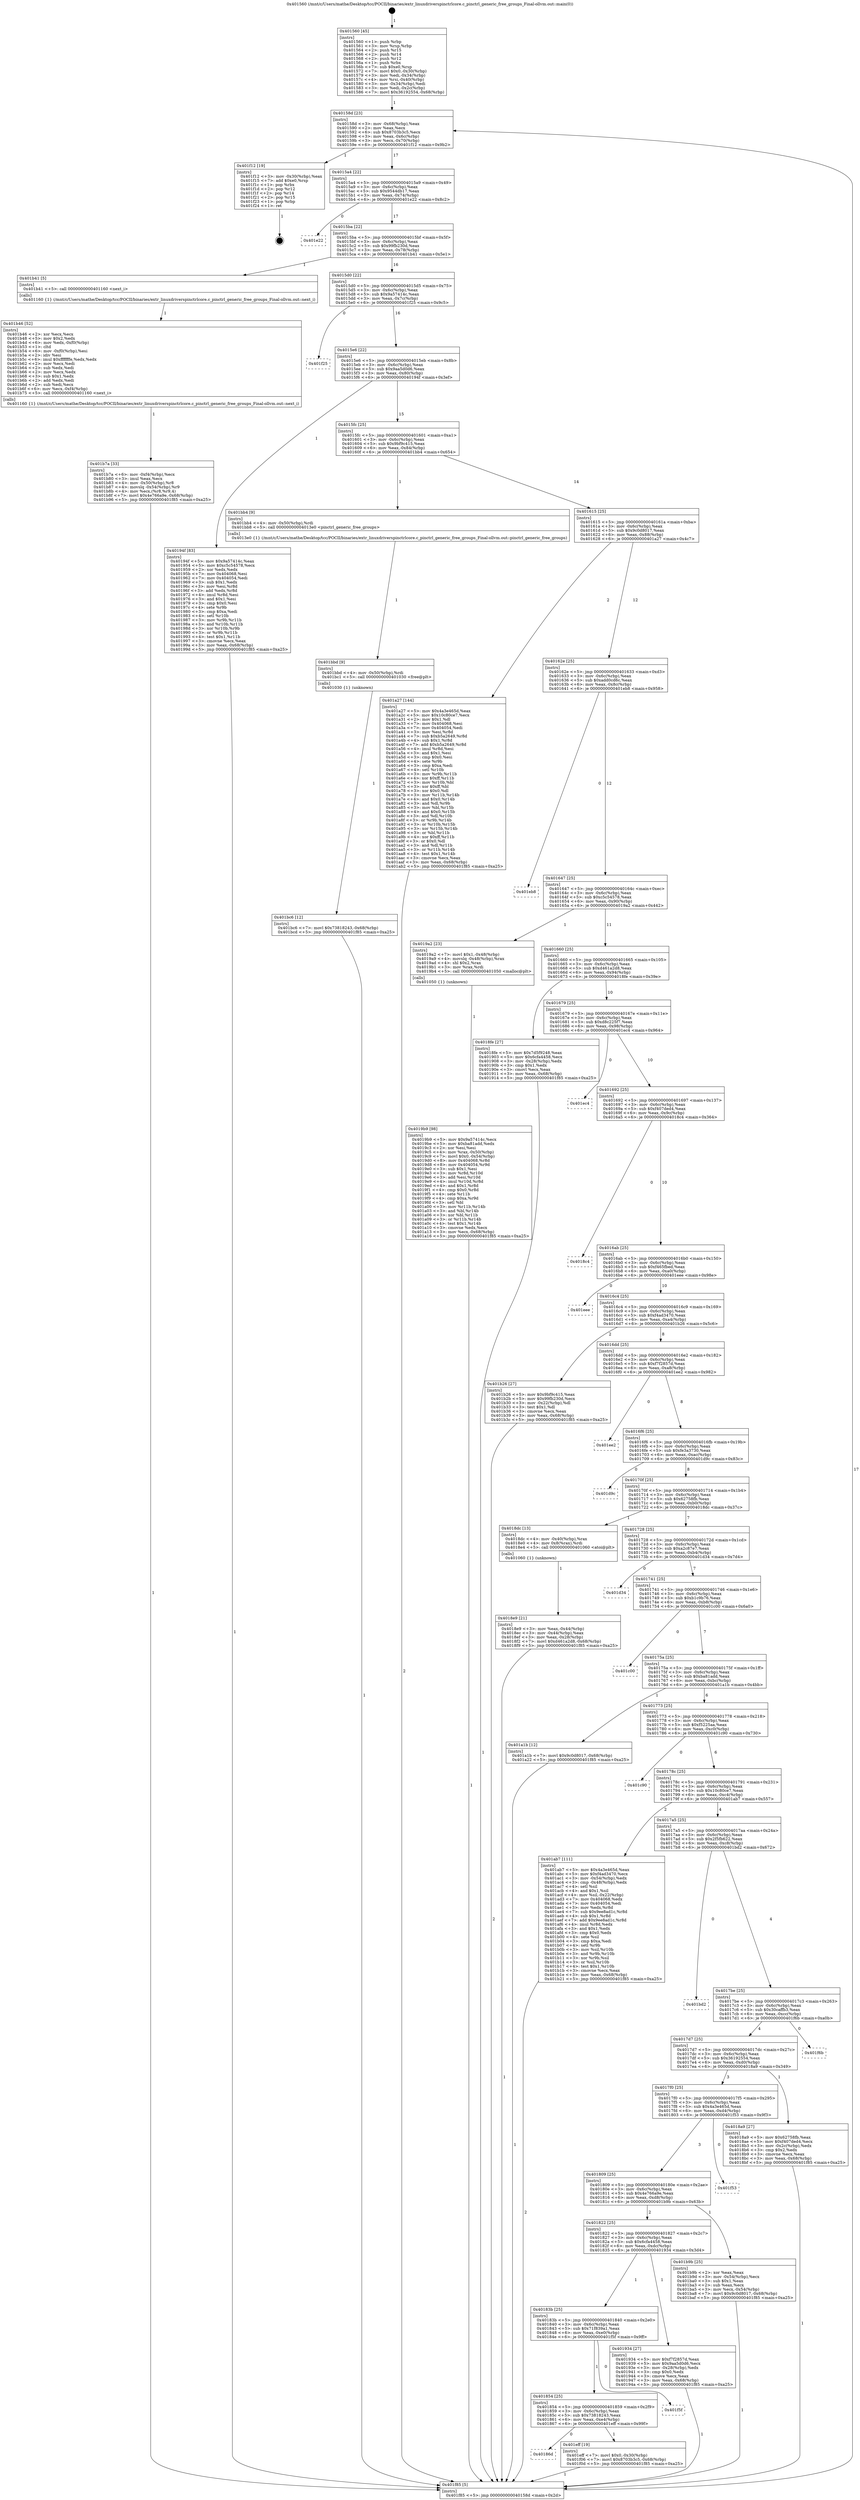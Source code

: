 digraph "0x401560" {
  label = "0x401560 (/mnt/c/Users/mathe/Desktop/tcc/POCII/binaries/extr_linuxdriverspinctrlcore.c_pinctrl_generic_free_groups_Final-ollvm.out::main(0))"
  labelloc = "t"
  node[shape=record]

  Entry [label="",width=0.3,height=0.3,shape=circle,fillcolor=black,style=filled]
  "0x40158d" [label="{
     0x40158d [23]\l
     | [instrs]\l
     &nbsp;&nbsp;0x40158d \<+3\>: mov -0x68(%rbp),%eax\l
     &nbsp;&nbsp;0x401590 \<+2\>: mov %eax,%ecx\l
     &nbsp;&nbsp;0x401592 \<+6\>: sub $0x8703b3c5,%ecx\l
     &nbsp;&nbsp;0x401598 \<+3\>: mov %eax,-0x6c(%rbp)\l
     &nbsp;&nbsp;0x40159b \<+3\>: mov %ecx,-0x70(%rbp)\l
     &nbsp;&nbsp;0x40159e \<+6\>: je 0000000000401f12 \<main+0x9b2\>\l
  }"]
  "0x401f12" [label="{
     0x401f12 [19]\l
     | [instrs]\l
     &nbsp;&nbsp;0x401f12 \<+3\>: mov -0x30(%rbp),%eax\l
     &nbsp;&nbsp;0x401f15 \<+7\>: add $0xe0,%rsp\l
     &nbsp;&nbsp;0x401f1c \<+1\>: pop %rbx\l
     &nbsp;&nbsp;0x401f1d \<+2\>: pop %r12\l
     &nbsp;&nbsp;0x401f1f \<+2\>: pop %r14\l
     &nbsp;&nbsp;0x401f21 \<+2\>: pop %r15\l
     &nbsp;&nbsp;0x401f23 \<+1\>: pop %rbp\l
     &nbsp;&nbsp;0x401f24 \<+1\>: ret\l
  }"]
  "0x4015a4" [label="{
     0x4015a4 [22]\l
     | [instrs]\l
     &nbsp;&nbsp;0x4015a4 \<+5\>: jmp 00000000004015a9 \<main+0x49\>\l
     &nbsp;&nbsp;0x4015a9 \<+3\>: mov -0x6c(%rbp),%eax\l
     &nbsp;&nbsp;0x4015ac \<+5\>: sub $0x9544db17,%eax\l
     &nbsp;&nbsp;0x4015b1 \<+3\>: mov %eax,-0x74(%rbp)\l
     &nbsp;&nbsp;0x4015b4 \<+6\>: je 0000000000401e22 \<main+0x8c2\>\l
  }"]
  Exit [label="",width=0.3,height=0.3,shape=circle,fillcolor=black,style=filled,peripheries=2]
  "0x401e22" [label="{
     0x401e22\l
  }", style=dashed]
  "0x4015ba" [label="{
     0x4015ba [22]\l
     | [instrs]\l
     &nbsp;&nbsp;0x4015ba \<+5\>: jmp 00000000004015bf \<main+0x5f\>\l
     &nbsp;&nbsp;0x4015bf \<+3\>: mov -0x6c(%rbp),%eax\l
     &nbsp;&nbsp;0x4015c2 \<+5\>: sub $0x99fb230d,%eax\l
     &nbsp;&nbsp;0x4015c7 \<+3\>: mov %eax,-0x78(%rbp)\l
     &nbsp;&nbsp;0x4015ca \<+6\>: je 0000000000401b41 \<main+0x5e1\>\l
  }"]
  "0x40186d" [label="{
     0x40186d\l
  }", style=dashed]
  "0x401b41" [label="{
     0x401b41 [5]\l
     | [instrs]\l
     &nbsp;&nbsp;0x401b41 \<+5\>: call 0000000000401160 \<next_i\>\l
     | [calls]\l
     &nbsp;&nbsp;0x401160 \{1\} (/mnt/c/Users/mathe/Desktop/tcc/POCII/binaries/extr_linuxdriverspinctrlcore.c_pinctrl_generic_free_groups_Final-ollvm.out::next_i)\l
  }"]
  "0x4015d0" [label="{
     0x4015d0 [22]\l
     | [instrs]\l
     &nbsp;&nbsp;0x4015d0 \<+5\>: jmp 00000000004015d5 \<main+0x75\>\l
     &nbsp;&nbsp;0x4015d5 \<+3\>: mov -0x6c(%rbp),%eax\l
     &nbsp;&nbsp;0x4015d8 \<+5\>: sub $0x9a57414c,%eax\l
     &nbsp;&nbsp;0x4015dd \<+3\>: mov %eax,-0x7c(%rbp)\l
     &nbsp;&nbsp;0x4015e0 \<+6\>: je 0000000000401f25 \<main+0x9c5\>\l
  }"]
  "0x401eff" [label="{
     0x401eff [19]\l
     | [instrs]\l
     &nbsp;&nbsp;0x401eff \<+7\>: movl $0x0,-0x30(%rbp)\l
     &nbsp;&nbsp;0x401f06 \<+7\>: movl $0x8703b3c5,-0x68(%rbp)\l
     &nbsp;&nbsp;0x401f0d \<+5\>: jmp 0000000000401f85 \<main+0xa25\>\l
  }"]
  "0x401f25" [label="{
     0x401f25\l
  }", style=dashed]
  "0x4015e6" [label="{
     0x4015e6 [22]\l
     | [instrs]\l
     &nbsp;&nbsp;0x4015e6 \<+5\>: jmp 00000000004015eb \<main+0x8b\>\l
     &nbsp;&nbsp;0x4015eb \<+3\>: mov -0x6c(%rbp),%eax\l
     &nbsp;&nbsp;0x4015ee \<+5\>: sub $0x9aa5d0d6,%eax\l
     &nbsp;&nbsp;0x4015f3 \<+3\>: mov %eax,-0x80(%rbp)\l
     &nbsp;&nbsp;0x4015f6 \<+6\>: je 000000000040194f \<main+0x3ef\>\l
  }"]
  "0x401854" [label="{
     0x401854 [25]\l
     | [instrs]\l
     &nbsp;&nbsp;0x401854 \<+5\>: jmp 0000000000401859 \<main+0x2f9\>\l
     &nbsp;&nbsp;0x401859 \<+3\>: mov -0x6c(%rbp),%eax\l
     &nbsp;&nbsp;0x40185c \<+5\>: sub $0x73818243,%eax\l
     &nbsp;&nbsp;0x401861 \<+6\>: mov %eax,-0xe4(%rbp)\l
     &nbsp;&nbsp;0x401867 \<+6\>: je 0000000000401eff \<main+0x99f\>\l
  }"]
  "0x40194f" [label="{
     0x40194f [83]\l
     | [instrs]\l
     &nbsp;&nbsp;0x40194f \<+5\>: mov $0x9a57414c,%eax\l
     &nbsp;&nbsp;0x401954 \<+5\>: mov $0xc5c54578,%ecx\l
     &nbsp;&nbsp;0x401959 \<+2\>: xor %edx,%edx\l
     &nbsp;&nbsp;0x40195b \<+7\>: mov 0x404068,%esi\l
     &nbsp;&nbsp;0x401962 \<+7\>: mov 0x404054,%edi\l
     &nbsp;&nbsp;0x401969 \<+3\>: sub $0x1,%edx\l
     &nbsp;&nbsp;0x40196c \<+3\>: mov %esi,%r8d\l
     &nbsp;&nbsp;0x40196f \<+3\>: add %edx,%r8d\l
     &nbsp;&nbsp;0x401972 \<+4\>: imul %r8d,%esi\l
     &nbsp;&nbsp;0x401976 \<+3\>: and $0x1,%esi\l
     &nbsp;&nbsp;0x401979 \<+3\>: cmp $0x0,%esi\l
     &nbsp;&nbsp;0x40197c \<+4\>: sete %r9b\l
     &nbsp;&nbsp;0x401980 \<+3\>: cmp $0xa,%edi\l
     &nbsp;&nbsp;0x401983 \<+4\>: setl %r10b\l
     &nbsp;&nbsp;0x401987 \<+3\>: mov %r9b,%r11b\l
     &nbsp;&nbsp;0x40198a \<+3\>: and %r10b,%r11b\l
     &nbsp;&nbsp;0x40198d \<+3\>: xor %r10b,%r9b\l
     &nbsp;&nbsp;0x401990 \<+3\>: or %r9b,%r11b\l
     &nbsp;&nbsp;0x401993 \<+4\>: test $0x1,%r11b\l
     &nbsp;&nbsp;0x401997 \<+3\>: cmovne %ecx,%eax\l
     &nbsp;&nbsp;0x40199a \<+3\>: mov %eax,-0x68(%rbp)\l
     &nbsp;&nbsp;0x40199d \<+5\>: jmp 0000000000401f85 \<main+0xa25\>\l
  }"]
  "0x4015fc" [label="{
     0x4015fc [25]\l
     | [instrs]\l
     &nbsp;&nbsp;0x4015fc \<+5\>: jmp 0000000000401601 \<main+0xa1\>\l
     &nbsp;&nbsp;0x401601 \<+3\>: mov -0x6c(%rbp),%eax\l
     &nbsp;&nbsp;0x401604 \<+5\>: sub $0x9bf9c415,%eax\l
     &nbsp;&nbsp;0x401609 \<+6\>: mov %eax,-0x84(%rbp)\l
     &nbsp;&nbsp;0x40160f \<+6\>: je 0000000000401bb4 \<main+0x654\>\l
  }"]
  "0x401f5f" [label="{
     0x401f5f\l
  }", style=dashed]
  "0x401bb4" [label="{
     0x401bb4 [9]\l
     | [instrs]\l
     &nbsp;&nbsp;0x401bb4 \<+4\>: mov -0x50(%rbp),%rdi\l
     &nbsp;&nbsp;0x401bb8 \<+5\>: call 00000000004013e0 \<pinctrl_generic_free_groups\>\l
     | [calls]\l
     &nbsp;&nbsp;0x4013e0 \{1\} (/mnt/c/Users/mathe/Desktop/tcc/POCII/binaries/extr_linuxdriverspinctrlcore.c_pinctrl_generic_free_groups_Final-ollvm.out::pinctrl_generic_free_groups)\l
  }"]
  "0x401615" [label="{
     0x401615 [25]\l
     | [instrs]\l
     &nbsp;&nbsp;0x401615 \<+5\>: jmp 000000000040161a \<main+0xba\>\l
     &nbsp;&nbsp;0x40161a \<+3\>: mov -0x6c(%rbp),%eax\l
     &nbsp;&nbsp;0x40161d \<+5\>: sub $0x9c0d8017,%eax\l
     &nbsp;&nbsp;0x401622 \<+6\>: mov %eax,-0x88(%rbp)\l
     &nbsp;&nbsp;0x401628 \<+6\>: je 0000000000401a27 \<main+0x4c7\>\l
  }"]
  "0x401bc6" [label="{
     0x401bc6 [12]\l
     | [instrs]\l
     &nbsp;&nbsp;0x401bc6 \<+7\>: movl $0x73818243,-0x68(%rbp)\l
     &nbsp;&nbsp;0x401bcd \<+5\>: jmp 0000000000401f85 \<main+0xa25\>\l
  }"]
  "0x401a27" [label="{
     0x401a27 [144]\l
     | [instrs]\l
     &nbsp;&nbsp;0x401a27 \<+5\>: mov $0x4a3e465d,%eax\l
     &nbsp;&nbsp;0x401a2c \<+5\>: mov $0x10c80ce7,%ecx\l
     &nbsp;&nbsp;0x401a31 \<+2\>: mov $0x1,%dl\l
     &nbsp;&nbsp;0x401a33 \<+7\>: mov 0x404068,%esi\l
     &nbsp;&nbsp;0x401a3a \<+7\>: mov 0x404054,%edi\l
     &nbsp;&nbsp;0x401a41 \<+3\>: mov %esi,%r8d\l
     &nbsp;&nbsp;0x401a44 \<+7\>: sub $0xb5a2649,%r8d\l
     &nbsp;&nbsp;0x401a4b \<+4\>: sub $0x1,%r8d\l
     &nbsp;&nbsp;0x401a4f \<+7\>: add $0xb5a2649,%r8d\l
     &nbsp;&nbsp;0x401a56 \<+4\>: imul %r8d,%esi\l
     &nbsp;&nbsp;0x401a5a \<+3\>: and $0x1,%esi\l
     &nbsp;&nbsp;0x401a5d \<+3\>: cmp $0x0,%esi\l
     &nbsp;&nbsp;0x401a60 \<+4\>: sete %r9b\l
     &nbsp;&nbsp;0x401a64 \<+3\>: cmp $0xa,%edi\l
     &nbsp;&nbsp;0x401a67 \<+4\>: setl %r10b\l
     &nbsp;&nbsp;0x401a6b \<+3\>: mov %r9b,%r11b\l
     &nbsp;&nbsp;0x401a6e \<+4\>: xor $0xff,%r11b\l
     &nbsp;&nbsp;0x401a72 \<+3\>: mov %r10b,%bl\l
     &nbsp;&nbsp;0x401a75 \<+3\>: xor $0xff,%bl\l
     &nbsp;&nbsp;0x401a78 \<+3\>: xor $0x0,%dl\l
     &nbsp;&nbsp;0x401a7b \<+3\>: mov %r11b,%r14b\l
     &nbsp;&nbsp;0x401a7e \<+4\>: and $0x0,%r14b\l
     &nbsp;&nbsp;0x401a82 \<+3\>: and %dl,%r9b\l
     &nbsp;&nbsp;0x401a85 \<+3\>: mov %bl,%r15b\l
     &nbsp;&nbsp;0x401a88 \<+4\>: and $0x0,%r15b\l
     &nbsp;&nbsp;0x401a8c \<+3\>: and %dl,%r10b\l
     &nbsp;&nbsp;0x401a8f \<+3\>: or %r9b,%r14b\l
     &nbsp;&nbsp;0x401a92 \<+3\>: or %r10b,%r15b\l
     &nbsp;&nbsp;0x401a95 \<+3\>: xor %r15b,%r14b\l
     &nbsp;&nbsp;0x401a98 \<+3\>: or %bl,%r11b\l
     &nbsp;&nbsp;0x401a9b \<+4\>: xor $0xff,%r11b\l
     &nbsp;&nbsp;0x401a9f \<+3\>: or $0x0,%dl\l
     &nbsp;&nbsp;0x401aa2 \<+3\>: and %dl,%r11b\l
     &nbsp;&nbsp;0x401aa5 \<+3\>: or %r11b,%r14b\l
     &nbsp;&nbsp;0x401aa8 \<+4\>: test $0x1,%r14b\l
     &nbsp;&nbsp;0x401aac \<+3\>: cmovne %ecx,%eax\l
     &nbsp;&nbsp;0x401aaf \<+3\>: mov %eax,-0x68(%rbp)\l
     &nbsp;&nbsp;0x401ab2 \<+5\>: jmp 0000000000401f85 \<main+0xa25\>\l
  }"]
  "0x40162e" [label="{
     0x40162e [25]\l
     | [instrs]\l
     &nbsp;&nbsp;0x40162e \<+5\>: jmp 0000000000401633 \<main+0xd3\>\l
     &nbsp;&nbsp;0x401633 \<+3\>: mov -0x6c(%rbp),%eax\l
     &nbsp;&nbsp;0x401636 \<+5\>: sub $0xadd0cd6c,%eax\l
     &nbsp;&nbsp;0x40163b \<+6\>: mov %eax,-0x8c(%rbp)\l
     &nbsp;&nbsp;0x401641 \<+6\>: je 0000000000401eb8 \<main+0x958\>\l
  }"]
  "0x401bbd" [label="{
     0x401bbd [9]\l
     | [instrs]\l
     &nbsp;&nbsp;0x401bbd \<+4\>: mov -0x50(%rbp),%rdi\l
     &nbsp;&nbsp;0x401bc1 \<+5\>: call 0000000000401030 \<free@plt\>\l
     | [calls]\l
     &nbsp;&nbsp;0x401030 \{1\} (unknown)\l
  }"]
  "0x401eb8" [label="{
     0x401eb8\l
  }", style=dashed]
  "0x401647" [label="{
     0x401647 [25]\l
     | [instrs]\l
     &nbsp;&nbsp;0x401647 \<+5\>: jmp 000000000040164c \<main+0xec\>\l
     &nbsp;&nbsp;0x40164c \<+3\>: mov -0x6c(%rbp),%eax\l
     &nbsp;&nbsp;0x40164f \<+5\>: sub $0xc5c54578,%eax\l
     &nbsp;&nbsp;0x401654 \<+6\>: mov %eax,-0x90(%rbp)\l
     &nbsp;&nbsp;0x40165a \<+6\>: je 00000000004019a2 \<main+0x442\>\l
  }"]
  "0x401b7a" [label="{
     0x401b7a [33]\l
     | [instrs]\l
     &nbsp;&nbsp;0x401b7a \<+6\>: mov -0xf4(%rbp),%ecx\l
     &nbsp;&nbsp;0x401b80 \<+3\>: imul %eax,%ecx\l
     &nbsp;&nbsp;0x401b83 \<+4\>: mov -0x50(%rbp),%r8\l
     &nbsp;&nbsp;0x401b87 \<+4\>: movslq -0x54(%rbp),%r9\l
     &nbsp;&nbsp;0x401b8b \<+4\>: mov %ecx,(%r8,%r9,4)\l
     &nbsp;&nbsp;0x401b8f \<+7\>: movl $0x4e766a9e,-0x68(%rbp)\l
     &nbsp;&nbsp;0x401b96 \<+5\>: jmp 0000000000401f85 \<main+0xa25\>\l
  }"]
  "0x4019a2" [label="{
     0x4019a2 [23]\l
     | [instrs]\l
     &nbsp;&nbsp;0x4019a2 \<+7\>: movl $0x1,-0x48(%rbp)\l
     &nbsp;&nbsp;0x4019a9 \<+4\>: movslq -0x48(%rbp),%rax\l
     &nbsp;&nbsp;0x4019ad \<+4\>: shl $0x2,%rax\l
     &nbsp;&nbsp;0x4019b1 \<+3\>: mov %rax,%rdi\l
     &nbsp;&nbsp;0x4019b4 \<+5\>: call 0000000000401050 \<malloc@plt\>\l
     | [calls]\l
     &nbsp;&nbsp;0x401050 \{1\} (unknown)\l
  }"]
  "0x401660" [label="{
     0x401660 [25]\l
     | [instrs]\l
     &nbsp;&nbsp;0x401660 \<+5\>: jmp 0000000000401665 \<main+0x105\>\l
     &nbsp;&nbsp;0x401665 \<+3\>: mov -0x6c(%rbp),%eax\l
     &nbsp;&nbsp;0x401668 \<+5\>: sub $0xd461a2d8,%eax\l
     &nbsp;&nbsp;0x40166d \<+6\>: mov %eax,-0x94(%rbp)\l
     &nbsp;&nbsp;0x401673 \<+6\>: je 00000000004018fe \<main+0x39e\>\l
  }"]
  "0x401b46" [label="{
     0x401b46 [52]\l
     | [instrs]\l
     &nbsp;&nbsp;0x401b46 \<+2\>: xor %ecx,%ecx\l
     &nbsp;&nbsp;0x401b48 \<+5\>: mov $0x2,%edx\l
     &nbsp;&nbsp;0x401b4d \<+6\>: mov %edx,-0xf0(%rbp)\l
     &nbsp;&nbsp;0x401b53 \<+1\>: cltd\l
     &nbsp;&nbsp;0x401b54 \<+6\>: mov -0xf0(%rbp),%esi\l
     &nbsp;&nbsp;0x401b5a \<+2\>: idiv %esi\l
     &nbsp;&nbsp;0x401b5c \<+6\>: imul $0xfffffffe,%edx,%edx\l
     &nbsp;&nbsp;0x401b62 \<+2\>: mov %ecx,%edi\l
     &nbsp;&nbsp;0x401b64 \<+2\>: sub %edx,%edi\l
     &nbsp;&nbsp;0x401b66 \<+2\>: mov %ecx,%edx\l
     &nbsp;&nbsp;0x401b68 \<+3\>: sub $0x1,%edx\l
     &nbsp;&nbsp;0x401b6b \<+2\>: add %edx,%edi\l
     &nbsp;&nbsp;0x401b6d \<+2\>: sub %edi,%ecx\l
     &nbsp;&nbsp;0x401b6f \<+6\>: mov %ecx,-0xf4(%rbp)\l
     &nbsp;&nbsp;0x401b75 \<+5\>: call 0000000000401160 \<next_i\>\l
     | [calls]\l
     &nbsp;&nbsp;0x401160 \{1\} (/mnt/c/Users/mathe/Desktop/tcc/POCII/binaries/extr_linuxdriverspinctrlcore.c_pinctrl_generic_free_groups_Final-ollvm.out::next_i)\l
  }"]
  "0x4018fe" [label="{
     0x4018fe [27]\l
     | [instrs]\l
     &nbsp;&nbsp;0x4018fe \<+5\>: mov $0x7d5f9248,%eax\l
     &nbsp;&nbsp;0x401903 \<+5\>: mov $0x6cfa4458,%ecx\l
     &nbsp;&nbsp;0x401908 \<+3\>: mov -0x28(%rbp),%edx\l
     &nbsp;&nbsp;0x40190b \<+3\>: cmp $0x1,%edx\l
     &nbsp;&nbsp;0x40190e \<+3\>: cmovl %ecx,%eax\l
     &nbsp;&nbsp;0x401911 \<+3\>: mov %eax,-0x68(%rbp)\l
     &nbsp;&nbsp;0x401914 \<+5\>: jmp 0000000000401f85 \<main+0xa25\>\l
  }"]
  "0x401679" [label="{
     0x401679 [25]\l
     | [instrs]\l
     &nbsp;&nbsp;0x401679 \<+5\>: jmp 000000000040167e \<main+0x11e\>\l
     &nbsp;&nbsp;0x40167e \<+3\>: mov -0x6c(%rbp),%eax\l
     &nbsp;&nbsp;0x401681 \<+5\>: sub $0xd8c225f7,%eax\l
     &nbsp;&nbsp;0x401686 \<+6\>: mov %eax,-0x98(%rbp)\l
     &nbsp;&nbsp;0x40168c \<+6\>: je 0000000000401ec4 \<main+0x964\>\l
  }"]
  "0x4019b9" [label="{
     0x4019b9 [98]\l
     | [instrs]\l
     &nbsp;&nbsp;0x4019b9 \<+5\>: mov $0x9a57414c,%ecx\l
     &nbsp;&nbsp;0x4019be \<+5\>: mov $0xba81add,%edx\l
     &nbsp;&nbsp;0x4019c3 \<+2\>: xor %esi,%esi\l
     &nbsp;&nbsp;0x4019c5 \<+4\>: mov %rax,-0x50(%rbp)\l
     &nbsp;&nbsp;0x4019c9 \<+7\>: movl $0x0,-0x54(%rbp)\l
     &nbsp;&nbsp;0x4019d0 \<+8\>: mov 0x404068,%r8d\l
     &nbsp;&nbsp;0x4019d8 \<+8\>: mov 0x404054,%r9d\l
     &nbsp;&nbsp;0x4019e0 \<+3\>: sub $0x1,%esi\l
     &nbsp;&nbsp;0x4019e3 \<+3\>: mov %r8d,%r10d\l
     &nbsp;&nbsp;0x4019e6 \<+3\>: add %esi,%r10d\l
     &nbsp;&nbsp;0x4019e9 \<+4\>: imul %r10d,%r8d\l
     &nbsp;&nbsp;0x4019ed \<+4\>: and $0x1,%r8d\l
     &nbsp;&nbsp;0x4019f1 \<+4\>: cmp $0x0,%r8d\l
     &nbsp;&nbsp;0x4019f5 \<+4\>: sete %r11b\l
     &nbsp;&nbsp;0x4019f9 \<+4\>: cmp $0xa,%r9d\l
     &nbsp;&nbsp;0x4019fd \<+3\>: setl %bl\l
     &nbsp;&nbsp;0x401a00 \<+3\>: mov %r11b,%r14b\l
     &nbsp;&nbsp;0x401a03 \<+3\>: and %bl,%r14b\l
     &nbsp;&nbsp;0x401a06 \<+3\>: xor %bl,%r11b\l
     &nbsp;&nbsp;0x401a09 \<+3\>: or %r11b,%r14b\l
     &nbsp;&nbsp;0x401a0c \<+4\>: test $0x1,%r14b\l
     &nbsp;&nbsp;0x401a10 \<+3\>: cmovne %edx,%ecx\l
     &nbsp;&nbsp;0x401a13 \<+3\>: mov %ecx,-0x68(%rbp)\l
     &nbsp;&nbsp;0x401a16 \<+5\>: jmp 0000000000401f85 \<main+0xa25\>\l
  }"]
  "0x401ec4" [label="{
     0x401ec4\l
  }", style=dashed]
  "0x401692" [label="{
     0x401692 [25]\l
     | [instrs]\l
     &nbsp;&nbsp;0x401692 \<+5\>: jmp 0000000000401697 \<main+0x137\>\l
     &nbsp;&nbsp;0x401697 \<+3\>: mov -0x6c(%rbp),%eax\l
     &nbsp;&nbsp;0x40169a \<+5\>: sub $0xf407ded4,%eax\l
     &nbsp;&nbsp;0x40169f \<+6\>: mov %eax,-0x9c(%rbp)\l
     &nbsp;&nbsp;0x4016a5 \<+6\>: je 00000000004018c4 \<main+0x364\>\l
  }"]
  "0x40183b" [label="{
     0x40183b [25]\l
     | [instrs]\l
     &nbsp;&nbsp;0x40183b \<+5\>: jmp 0000000000401840 \<main+0x2e0\>\l
     &nbsp;&nbsp;0x401840 \<+3\>: mov -0x6c(%rbp),%eax\l
     &nbsp;&nbsp;0x401843 \<+5\>: sub $0x71f839a1,%eax\l
     &nbsp;&nbsp;0x401848 \<+6\>: mov %eax,-0xe0(%rbp)\l
     &nbsp;&nbsp;0x40184e \<+6\>: je 0000000000401f5f \<main+0x9ff\>\l
  }"]
  "0x4018c4" [label="{
     0x4018c4\l
  }", style=dashed]
  "0x4016ab" [label="{
     0x4016ab [25]\l
     | [instrs]\l
     &nbsp;&nbsp;0x4016ab \<+5\>: jmp 00000000004016b0 \<main+0x150\>\l
     &nbsp;&nbsp;0x4016b0 \<+3\>: mov -0x6c(%rbp),%eax\l
     &nbsp;&nbsp;0x4016b3 \<+5\>: sub $0xf465fbed,%eax\l
     &nbsp;&nbsp;0x4016b8 \<+6\>: mov %eax,-0xa0(%rbp)\l
     &nbsp;&nbsp;0x4016be \<+6\>: je 0000000000401eee \<main+0x98e\>\l
  }"]
  "0x401934" [label="{
     0x401934 [27]\l
     | [instrs]\l
     &nbsp;&nbsp;0x401934 \<+5\>: mov $0xf7f2857d,%eax\l
     &nbsp;&nbsp;0x401939 \<+5\>: mov $0x9aa5d0d6,%ecx\l
     &nbsp;&nbsp;0x40193e \<+3\>: mov -0x28(%rbp),%edx\l
     &nbsp;&nbsp;0x401941 \<+3\>: cmp $0x0,%edx\l
     &nbsp;&nbsp;0x401944 \<+3\>: cmove %ecx,%eax\l
     &nbsp;&nbsp;0x401947 \<+3\>: mov %eax,-0x68(%rbp)\l
     &nbsp;&nbsp;0x40194a \<+5\>: jmp 0000000000401f85 \<main+0xa25\>\l
  }"]
  "0x401eee" [label="{
     0x401eee\l
  }", style=dashed]
  "0x4016c4" [label="{
     0x4016c4 [25]\l
     | [instrs]\l
     &nbsp;&nbsp;0x4016c4 \<+5\>: jmp 00000000004016c9 \<main+0x169\>\l
     &nbsp;&nbsp;0x4016c9 \<+3\>: mov -0x6c(%rbp),%eax\l
     &nbsp;&nbsp;0x4016cc \<+5\>: sub $0xf4ad3470,%eax\l
     &nbsp;&nbsp;0x4016d1 \<+6\>: mov %eax,-0xa4(%rbp)\l
     &nbsp;&nbsp;0x4016d7 \<+6\>: je 0000000000401b26 \<main+0x5c6\>\l
  }"]
  "0x401822" [label="{
     0x401822 [25]\l
     | [instrs]\l
     &nbsp;&nbsp;0x401822 \<+5\>: jmp 0000000000401827 \<main+0x2c7\>\l
     &nbsp;&nbsp;0x401827 \<+3\>: mov -0x6c(%rbp),%eax\l
     &nbsp;&nbsp;0x40182a \<+5\>: sub $0x6cfa4458,%eax\l
     &nbsp;&nbsp;0x40182f \<+6\>: mov %eax,-0xdc(%rbp)\l
     &nbsp;&nbsp;0x401835 \<+6\>: je 0000000000401934 \<main+0x3d4\>\l
  }"]
  "0x401b26" [label="{
     0x401b26 [27]\l
     | [instrs]\l
     &nbsp;&nbsp;0x401b26 \<+5\>: mov $0x9bf9c415,%eax\l
     &nbsp;&nbsp;0x401b2b \<+5\>: mov $0x99fb230d,%ecx\l
     &nbsp;&nbsp;0x401b30 \<+3\>: mov -0x22(%rbp),%dl\l
     &nbsp;&nbsp;0x401b33 \<+3\>: test $0x1,%dl\l
     &nbsp;&nbsp;0x401b36 \<+3\>: cmovne %ecx,%eax\l
     &nbsp;&nbsp;0x401b39 \<+3\>: mov %eax,-0x68(%rbp)\l
     &nbsp;&nbsp;0x401b3c \<+5\>: jmp 0000000000401f85 \<main+0xa25\>\l
  }"]
  "0x4016dd" [label="{
     0x4016dd [25]\l
     | [instrs]\l
     &nbsp;&nbsp;0x4016dd \<+5\>: jmp 00000000004016e2 \<main+0x182\>\l
     &nbsp;&nbsp;0x4016e2 \<+3\>: mov -0x6c(%rbp),%eax\l
     &nbsp;&nbsp;0x4016e5 \<+5\>: sub $0xf7f2857d,%eax\l
     &nbsp;&nbsp;0x4016ea \<+6\>: mov %eax,-0xa8(%rbp)\l
     &nbsp;&nbsp;0x4016f0 \<+6\>: je 0000000000401ee2 \<main+0x982\>\l
  }"]
  "0x401b9b" [label="{
     0x401b9b [25]\l
     | [instrs]\l
     &nbsp;&nbsp;0x401b9b \<+2\>: xor %eax,%eax\l
     &nbsp;&nbsp;0x401b9d \<+3\>: mov -0x54(%rbp),%ecx\l
     &nbsp;&nbsp;0x401ba0 \<+3\>: sub $0x1,%eax\l
     &nbsp;&nbsp;0x401ba3 \<+2\>: sub %eax,%ecx\l
     &nbsp;&nbsp;0x401ba5 \<+3\>: mov %ecx,-0x54(%rbp)\l
     &nbsp;&nbsp;0x401ba8 \<+7\>: movl $0x9c0d8017,-0x68(%rbp)\l
     &nbsp;&nbsp;0x401baf \<+5\>: jmp 0000000000401f85 \<main+0xa25\>\l
  }"]
  "0x401ee2" [label="{
     0x401ee2\l
  }", style=dashed]
  "0x4016f6" [label="{
     0x4016f6 [25]\l
     | [instrs]\l
     &nbsp;&nbsp;0x4016f6 \<+5\>: jmp 00000000004016fb \<main+0x19b\>\l
     &nbsp;&nbsp;0x4016fb \<+3\>: mov -0x6c(%rbp),%eax\l
     &nbsp;&nbsp;0x4016fe \<+5\>: sub $0xfe3a3730,%eax\l
     &nbsp;&nbsp;0x401703 \<+6\>: mov %eax,-0xac(%rbp)\l
     &nbsp;&nbsp;0x401709 \<+6\>: je 0000000000401d9c \<main+0x83c\>\l
  }"]
  "0x401809" [label="{
     0x401809 [25]\l
     | [instrs]\l
     &nbsp;&nbsp;0x401809 \<+5\>: jmp 000000000040180e \<main+0x2ae\>\l
     &nbsp;&nbsp;0x40180e \<+3\>: mov -0x6c(%rbp),%eax\l
     &nbsp;&nbsp;0x401811 \<+5\>: sub $0x4e766a9e,%eax\l
     &nbsp;&nbsp;0x401816 \<+6\>: mov %eax,-0xd8(%rbp)\l
     &nbsp;&nbsp;0x40181c \<+6\>: je 0000000000401b9b \<main+0x63b\>\l
  }"]
  "0x401d9c" [label="{
     0x401d9c\l
  }", style=dashed]
  "0x40170f" [label="{
     0x40170f [25]\l
     | [instrs]\l
     &nbsp;&nbsp;0x40170f \<+5\>: jmp 0000000000401714 \<main+0x1b4\>\l
     &nbsp;&nbsp;0x401714 \<+3\>: mov -0x6c(%rbp),%eax\l
     &nbsp;&nbsp;0x401717 \<+5\>: sub $0x62758fb,%eax\l
     &nbsp;&nbsp;0x40171c \<+6\>: mov %eax,-0xb0(%rbp)\l
     &nbsp;&nbsp;0x401722 \<+6\>: je 00000000004018dc \<main+0x37c\>\l
  }"]
  "0x401f53" [label="{
     0x401f53\l
  }", style=dashed]
  "0x4018dc" [label="{
     0x4018dc [13]\l
     | [instrs]\l
     &nbsp;&nbsp;0x4018dc \<+4\>: mov -0x40(%rbp),%rax\l
     &nbsp;&nbsp;0x4018e0 \<+4\>: mov 0x8(%rax),%rdi\l
     &nbsp;&nbsp;0x4018e4 \<+5\>: call 0000000000401060 \<atoi@plt\>\l
     | [calls]\l
     &nbsp;&nbsp;0x401060 \{1\} (unknown)\l
  }"]
  "0x401728" [label="{
     0x401728 [25]\l
     | [instrs]\l
     &nbsp;&nbsp;0x401728 \<+5\>: jmp 000000000040172d \<main+0x1cd\>\l
     &nbsp;&nbsp;0x40172d \<+3\>: mov -0x6c(%rbp),%eax\l
     &nbsp;&nbsp;0x401730 \<+5\>: sub $0xa2c87e7,%eax\l
     &nbsp;&nbsp;0x401735 \<+6\>: mov %eax,-0xb4(%rbp)\l
     &nbsp;&nbsp;0x40173b \<+6\>: je 0000000000401d34 \<main+0x7d4\>\l
  }"]
  "0x4018e9" [label="{
     0x4018e9 [21]\l
     | [instrs]\l
     &nbsp;&nbsp;0x4018e9 \<+3\>: mov %eax,-0x44(%rbp)\l
     &nbsp;&nbsp;0x4018ec \<+3\>: mov -0x44(%rbp),%eax\l
     &nbsp;&nbsp;0x4018ef \<+3\>: mov %eax,-0x28(%rbp)\l
     &nbsp;&nbsp;0x4018f2 \<+7\>: movl $0xd461a2d8,-0x68(%rbp)\l
     &nbsp;&nbsp;0x4018f9 \<+5\>: jmp 0000000000401f85 \<main+0xa25\>\l
  }"]
  "0x401d34" [label="{
     0x401d34\l
  }", style=dashed]
  "0x401741" [label="{
     0x401741 [25]\l
     | [instrs]\l
     &nbsp;&nbsp;0x401741 \<+5\>: jmp 0000000000401746 \<main+0x1e6\>\l
     &nbsp;&nbsp;0x401746 \<+3\>: mov -0x6c(%rbp),%eax\l
     &nbsp;&nbsp;0x401749 \<+5\>: sub $0xb1c9b76,%eax\l
     &nbsp;&nbsp;0x40174e \<+6\>: mov %eax,-0xb8(%rbp)\l
     &nbsp;&nbsp;0x401754 \<+6\>: je 0000000000401c00 \<main+0x6a0\>\l
  }"]
  "0x401560" [label="{
     0x401560 [45]\l
     | [instrs]\l
     &nbsp;&nbsp;0x401560 \<+1\>: push %rbp\l
     &nbsp;&nbsp;0x401561 \<+3\>: mov %rsp,%rbp\l
     &nbsp;&nbsp;0x401564 \<+2\>: push %r15\l
     &nbsp;&nbsp;0x401566 \<+2\>: push %r14\l
     &nbsp;&nbsp;0x401568 \<+2\>: push %r12\l
     &nbsp;&nbsp;0x40156a \<+1\>: push %rbx\l
     &nbsp;&nbsp;0x40156b \<+7\>: sub $0xe0,%rsp\l
     &nbsp;&nbsp;0x401572 \<+7\>: movl $0x0,-0x30(%rbp)\l
     &nbsp;&nbsp;0x401579 \<+3\>: mov %edi,-0x34(%rbp)\l
     &nbsp;&nbsp;0x40157c \<+4\>: mov %rsi,-0x40(%rbp)\l
     &nbsp;&nbsp;0x401580 \<+3\>: mov -0x34(%rbp),%edi\l
     &nbsp;&nbsp;0x401583 \<+3\>: mov %edi,-0x2c(%rbp)\l
     &nbsp;&nbsp;0x401586 \<+7\>: movl $0x36192554,-0x68(%rbp)\l
  }"]
  "0x401c00" [label="{
     0x401c00\l
  }", style=dashed]
  "0x40175a" [label="{
     0x40175a [25]\l
     | [instrs]\l
     &nbsp;&nbsp;0x40175a \<+5\>: jmp 000000000040175f \<main+0x1ff\>\l
     &nbsp;&nbsp;0x40175f \<+3\>: mov -0x6c(%rbp),%eax\l
     &nbsp;&nbsp;0x401762 \<+5\>: sub $0xba81add,%eax\l
     &nbsp;&nbsp;0x401767 \<+6\>: mov %eax,-0xbc(%rbp)\l
     &nbsp;&nbsp;0x40176d \<+6\>: je 0000000000401a1b \<main+0x4bb\>\l
  }"]
  "0x401f85" [label="{
     0x401f85 [5]\l
     | [instrs]\l
     &nbsp;&nbsp;0x401f85 \<+5\>: jmp 000000000040158d \<main+0x2d\>\l
  }"]
  "0x401a1b" [label="{
     0x401a1b [12]\l
     | [instrs]\l
     &nbsp;&nbsp;0x401a1b \<+7\>: movl $0x9c0d8017,-0x68(%rbp)\l
     &nbsp;&nbsp;0x401a22 \<+5\>: jmp 0000000000401f85 \<main+0xa25\>\l
  }"]
  "0x401773" [label="{
     0x401773 [25]\l
     | [instrs]\l
     &nbsp;&nbsp;0x401773 \<+5\>: jmp 0000000000401778 \<main+0x218\>\l
     &nbsp;&nbsp;0x401778 \<+3\>: mov -0x6c(%rbp),%eax\l
     &nbsp;&nbsp;0x40177b \<+5\>: sub $0xf5225aa,%eax\l
     &nbsp;&nbsp;0x401780 \<+6\>: mov %eax,-0xc0(%rbp)\l
     &nbsp;&nbsp;0x401786 \<+6\>: je 0000000000401c90 \<main+0x730\>\l
  }"]
  "0x4017f0" [label="{
     0x4017f0 [25]\l
     | [instrs]\l
     &nbsp;&nbsp;0x4017f0 \<+5\>: jmp 00000000004017f5 \<main+0x295\>\l
     &nbsp;&nbsp;0x4017f5 \<+3\>: mov -0x6c(%rbp),%eax\l
     &nbsp;&nbsp;0x4017f8 \<+5\>: sub $0x4a3e465d,%eax\l
     &nbsp;&nbsp;0x4017fd \<+6\>: mov %eax,-0xd4(%rbp)\l
     &nbsp;&nbsp;0x401803 \<+6\>: je 0000000000401f53 \<main+0x9f3\>\l
  }"]
  "0x401c90" [label="{
     0x401c90\l
  }", style=dashed]
  "0x40178c" [label="{
     0x40178c [25]\l
     | [instrs]\l
     &nbsp;&nbsp;0x40178c \<+5\>: jmp 0000000000401791 \<main+0x231\>\l
     &nbsp;&nbsp;0x401791 \<+3\>: mov -0x6c(%rbp),%eax\l
     &nbsp;&nbsp;0x401794 \<+5\>: sub $0x10c80ce7,%eax\l
     &nbsp;&nbsp;0x401799 \<+6\>: mov %eax,-0xc4(%rbp)\l
     &nbsp;&nbsp;0x40179f \<+6\>: je 0000000000401ab7 \<main+0x557\>\l
  }"]
  "0x4018a9" [label="{
     0x4018a9 [27]\l
     | [instrs]\l
     &nbsp;&nbsp;0x4018a9 \<+5\>: mov $0x62758fb,%eax\l
     &nbsp;&nbsp;0x4018ae \<+5\>: mov $0xf407ded4,%ecx\l
     &nbsp;&nbsp;0x4018b3 \<+3\>: mov -0x2c(%rbp),%edx\l
     &nbsp;&nbsp;0x4018b6 \<+3\>: cmp $0x2,%edx\l
     &nbsp;&nbsp;0x4018b9 \<+3\>: cmovne %ecx,%eax\l
     &nbsp;&nbsp;0x4018bc \<+3\>: mov %eax,-0x68(%rbp)\l
     &nbsp;&nbsp;0x4018bf \<+5\>: jmp 0000000000401f85 \<main+0xa25\>\l
  }"]
  "0x401ab7" [label="{
     0x401ab7 [111]\l
     | [instrs]\l
     &nbsp;&nbsp;0x401ab7 \<+5\>: mov $0x4a3e465d,%eax\l
     &nbsp;&nbsp;0x401abc \<+5\>: mov $0xf4ad3470,%ecx\l
     &nbsp;&nbsp;0x401ac1 \<+3\>: mov -0x54(%rbp),%edx\l
     &nbsp;&nbsp;0x401ac4 \<+3\>: cmp -0x48(%rbp),%edx\l
     &nbsp;&nbsp;0x401ac7 \<+4\>: setl %sil\l
     &nbsp;&nbsp;0x401acb \<+4\>: and $0x1,%sil\l
     &nbsp;&nbsp;0x401acf \<+4\>: mov %sil,-0x22(%rbp)\l
     &nbsp;&nbsp;0x401ad3 \<+7\>: mov 0x404068,%edx\l
     &nbsp;&nbsp;0x401ada \<+7\>: mov 0x404054,%edi\l
     &nbsp;&nbsp;0x401ae1 \<+3\>: mov %edx,%r8d\l
     &nbsp;&nbsp;0x401ae4 \<+7\>: sub $0x9ee8ad1c,%r8d\l
     &nbsp;&nbsp;0x401aeb \<+4\>: sub $0x1,%r8d\l
     &nbsp;&nbsp;0x401aef \<+7\>: add $0x9ee8ad1c,%r8d\l
     &nbsp;&nbsp;0x401af6 \<+4\>: imul %r8d,%edx\l
     &nbsp;&nbsp;0x401afa \<+3\>: and $0x1,%edx\l
     &nbsp;&nbsp;0x401afd \<+3\>: cmp $0x0,%edx\l
     &nbsp;&nbsp;0x401b00 \<+4\>: sete %sil\l
     &nbsp;&nbsp;0x401b04 \<+3\>: cmp $0xa,%edi\l
     &nbsp;&nbsp;0x401b07 \<+4\>: setl %r9b\l
     &nbsp;&nbsp;0x401b0b \<+3\>: mov %sil,%r10b\l
     &nbsp;&nbsp;0x401b0e \<+3\>: and %r9b,%r10b\l
     &nbsp;&nbsp;0x401b11 \<+3\>: xor %r9b,%sil\l
     &nbsp;&nbsp;0x401b14 \<+3\>: or %sil,%r10b\l
     &nbsp;&nbsp;0x401b17 \<+4\>: test $0x1,%r10b\l
     &nbsp;&nbsp;0x401b1b \<+3\>: cmovne %ecx,%eax\l
     &nbsp;&nbsp;0x401b1e \<+3\>: mov %eax,-0x68(%rbp)\l
     &nbsp;&nbsp;0x401b21 \<+5\>: jmp 0000000000401f85 \<main+0xa25\>\l
  }"]
  "0x4017a5" [label="{
     0x4017a5 [25]\l
     | [instrs]\l
     &nbsp;&nbsp;0x4017a5 \<+5\>: jmp 00000000004017aa \<main+0x24a\>\l
     &nbsp;&nbsp;0x4017aa \<+3\>: mov -0x6c(%rbp),%eax\l
     &nbsp;&nbsp;0x4017ad \<+5\>: sub $0x2f5fb622,%eax\l
     &nbsp;&nbsp;0x4017b2 \<+6\>: mov %eax,-0xc8(%rbp)\l
     &nbsp;&nbsp;0x4017b8 \<+6\>: je 0000000000401bd2 \<main+0x672\>\l
  }"]
  "0x4017d7" [label="{
     0x4017d7 [25]\l
     | [instrs]\l
     &nbsp;&nbsp;0x4017d7 \<+5\>: jmp 00000000004017dc \<main+0x27c\>\l
     &nbsp;&nbsp;0x4017dc \<+3\>: mov -0x6c(%rbp),%eax\l
     &nbsp;&nbsp;0x4017df \<+5\>: sub $0x36192554,%eax\l
     &nbsp;&nbsp;0x4017e4 \<+6\>: mov %eax,-0xd0(%rbp)\l
     &nbsp;&nbsp;0x4017ea \<+6\>: je 00000000004018a9 \<main+0x349\>\l
  }"]
  "0x401bd2" [label="{
     0x401bd2\l
  }", style=dashed]
  "0x4017be" [label="{
     0x4017be [25]\l
     | [instrs]\l
     &nbsp;&nbsp;0x4017be \<+5\>: jmp 00000000004017c3 \<main+0x263\>\l
     &nbsp;&nbsp;0x4017c3 \<+3\>: mov -0x6c(%rbp),%eax\l
     &nbsp;&nbsp;0x4017c6 \<+5\>: sub $0x30caffb3,%eax\l
     &nbsp;&nbsp;0x4017cb \<+6\>: mov %eax,-0xcc(%rbp)\l
     &nbsp;&nbsp;0x4017d1 \<+6\>: je 0000000000401f6b \<main+0xa0b\>\l
  }"]
  "0x401f6b" [label="{
     0x401f6b\l
  }", style=dashed]
  Entry -> "0x401560" [label=" 1"]
  "0x40158d" -> "0x401f12" [label=" 1"]
  "0x40158d" -> "0x4015a4" [label=" 17"]
  "0x401f12" -> Exit [label=" 1"]
  "0x4015a4" -> "0x401e22" [label=" 0"]
  "0x4015a4" -> "0x4015ba" [label=" 17"]
  "0x401eff" -> "0x401f85" [label=" 1"]
  "0x4015ba" -> "0x401b41" [label=" 1"]
  "0x4015ba" -> "0x4015d0" [label=" 16"]
  "0x401854" -> "0x40186d" [label=" 0"]
  "0x4015d0" -> "0x401f25" [label=" 0"]
  "0x4015d0" -> "0x4015e6" [label=" 16"]
  "0x401854" -> "0x401eff" [label=" 1"]
  "0x4015e6" -> "0x40194f" [label=" 1"]
  "0x4015e6" -> "0x4015fc" [label=" 15"]
  "0x40183b" -> "0x401854" [label=" 1"]
  "0x4015fc" -> "0x401bb4" [label=" 1"]
  "0x4015fc" -> "0x401615" [label=" 14"]
  "0x40183b" -> "0x401f5f" [label=" 0"]
  "0x401615" -> "0x401a27" [label=" 2"]
  "0x401615" -> "0x40162e" [label=" 12"]
  "0x401bc6" -> "0x401f85" [label=" 1"]
  "0x40162e" -> "0x401eb8" [label=" 0"]
  "0x40162e" -> "0x401647" [label=" 12"]
  "0x401bbd" -> "0x401bc6" [label=" 1"]
  "0x401647" -> "0x4019a2" [label=" 1"]
  "0x401647" -> "0x401660" [label=" 11"]
  "0x401bb4" -> "0x401bbd" [label=" 1"]
  "0x401660" -> "0x4018fe" [label=" 1"]
  "0x401660" -> "0x401679" [label=" 10"]
  "0x401b9b" -> "0x401f85" [label=" 1"]
  "0x401679" -> "0x401ec4" [label=" 0"]
  "0x401679" -> "0x401692" [label=" 10"]
  "0x401b7a" -> "0x401f85" [label=" 1"]
  "0x401692" -> "0x4018c4" [label=" 0"]
  "0x401692" -> "0x4016ab" [label=" 10"]
  "0x401b46" -> "0x401b7a" [label=" 1"]
  "0x4016ab" -> "0x401eee" [label=" 0"]
  "0x4016ab" -> "0x4016c4" [label=" 10"]
  "0x401b41" -> "0x401b46" [label=" 1"]
  "0x4016c4" -> "0x401b26" [label=" 2"]
  "0x4016c4" -> "0x4016dd" [label=" 8"]
  "0x401ab7" -> "0x401f85" [label=" 2"]
  "0x4016dd" -> "0x401ee2" [label=" 0"]
  "0x4016dd" -> "0x4016f6" [label=" 8"]
  "0x401a27" -> "0x401f85" [label=" 2"]
  "0x4016f6" -> "0x401d9c" [label=" 0"]
  "0x4016f6" -> "0x40170f" [label=" 8"]
  "0x4019b9" -> "0x401f85" [label=" 1"]
  "0x40170f" -> "0x4018dc" [label=" 1"]
  "0x40170f" -> "0x401728" [label=" 7"]
  "0x4019a2" -> "0x4019b9" [label=" 1"]
  "0x401728" -> "0x401d34" [label=" 0"]
  "0x401728" -> "0x401741" [label=" 7"]
  "0x401934" -> "0x401f85" [label=" 1"]
  "0x401741" -> "0x401c00" [label=" 0"]
  "0x401741" -> "0x40175a" [label=" 7"]
  "0x401822" -> "0x40183b" [label=" 1"]
  "0x40175a" -> "0x401a1b" [label=" 1"]
  "0x40175a" -> "0x401773" [label=" 6"]
  "0x401822" -> "0x401934" [label=" 1"]
  "0x401773" -> "0x401c90" [label=" 0"]
  "0x401773" -> "0x40178c" [label=" 6"]
  "0x401b26" -> "0x401f85" [label=" 2"]
  "0x40178c" -> "0x401ab7" [label=" 2"]
  "0x40178c" -> "0x4017a5" [label=" 4"]
  "0x401809" -> "0x401822" [label=" 2"]
  "0x4017a5" -> "0x401bd2" [label=" 0"]
  "0x4017a5" -> "0x4017be" [label=" 4"]
  "0x401a1b" -> "0x401f85" [label=" 1"]
  "0x4017be" -> "0x401f6b" [label=" 0"]
  "0x4017be" -> "0x4017d7" [label=" 4"]
  "0x401809" -> "0x401b9b" [label=" 1"]
  "0x4017d7" -> "0x4018a9" [label=" 1"]
  "0x4017d7" -> "0x4017f0" [label=" 3"]
  "0x4018a9" -> "0x401f85" [label=" 1"]
  "0x401560" -> "0x40158d" [label=" 1"]
  "0x401f85" -> "0x40158d" [label=" 17"]
  "0x4018dc" -> "0x4018e9" [label=" 1"]
  "0x4018e9" -> "0x401f85" [label=" 1"]
  "0x4018fe" -> "0x401f85" [label=" 1"]
  "0x40194f" -> "0x401f85" [label=" 1"]
  "0x4017f0" -> "0x401f53" [label=" 0"]
  "0x4017f0" -> "0x401809" [label=" 3"]
}
